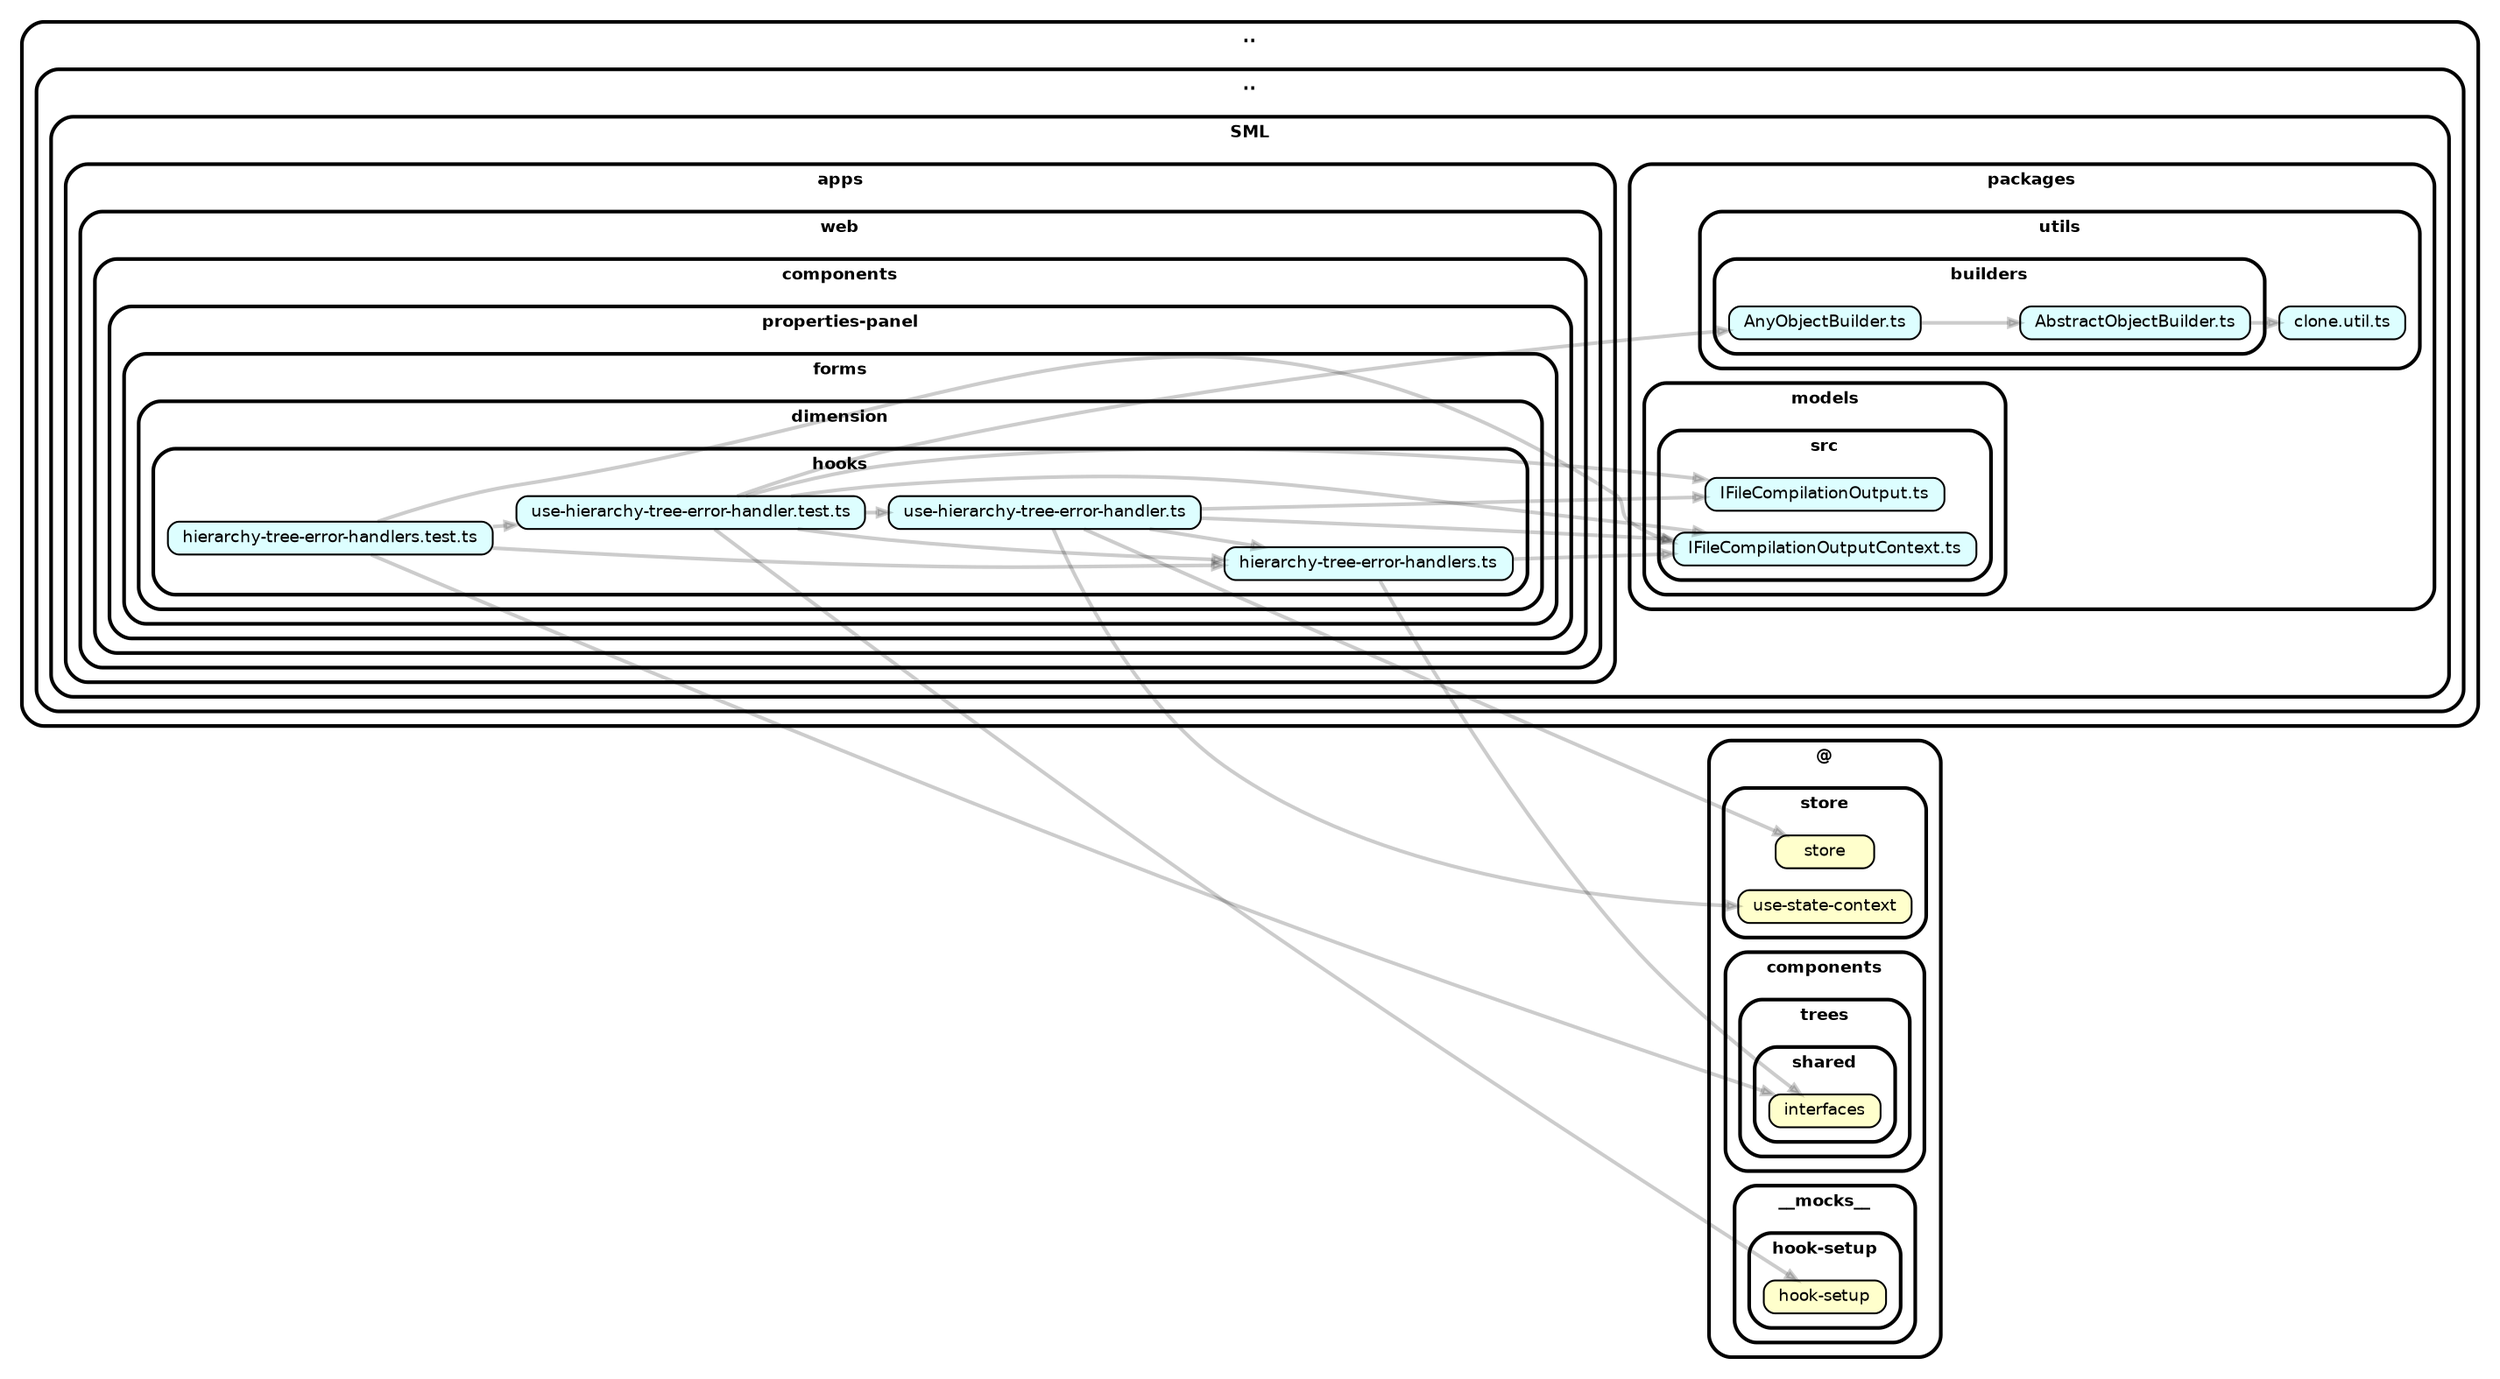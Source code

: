 strict digraph "dependency-cruiser output"{
    rankdir="LR" splines="true" overlap="false" nodesep="0.16" ranksep="0.18" fontname="Helvetica-bold" fontsize="9" style="rounded,bold,filled" fillcolor="#ffffff" compound="true"
    node [shape="box" style="rounded, filled" height="0.2" color="black" fillcolor="#ffffcc" fontcolor="black" fontname="Helvetica" fontsize="9"]
    edge [arrowhead="normal" arrowsize="0.6" penwidth="2.0" color="#00000033" fontname="Helvetica" fontsize="9"]

    subgraph "cluster_.." {label=".." subgraph "cluster_../.." {label=".." subgraph "cluster_../../SML" {label="SML" subgraph "cluster_../../SML/apps" {label="apps" subgraph "cluster_../../SML/apps/web" {label="web" subgraph "cluster_../../SML/apps/web/components" {label="components" subgraph "cluster_../../SML/apps/web/components/properties-panel" {label="properties-panel" subgraph "cluster_../../SML/apps/web/components/properties-panel/forms" {label="forms" subgraph "cluster_../../SML/apps/web/components/properties-panel/forms/dimension" {label="dimension" subgraph "cluster_../../SML/apps/web/components/properties-panel/forms/dimension/hooks" {label="hooks" "../../SML/apps/web/components/properties-panel/forms/dimension/hooks/hierarchy-tree-error-handlers.test.ts" [label=<hierarchy-tree-error-handlers.test.ts> tooltip="hierarchy-tree-error-handlers.test.ts" URL="../../SML/apps/web/components/properties-panel/forms/dimension/hooks/hierarchy-tree-error-handlers.test.ts" fillcolor="#ddfeff"] } } } } } } } } } }
    "../../SML/apps/web/components/properties-panel/forms/dimension/hooks/hierarchy-tree-error-handlers.test.ts" -> "../../SML/apps/web/components/properties-panel/forms/dimension/hooks/hierarchy-tree-error-handlers.ts"
    "../../SML/apps/web/components/properties-panel/forms/dimension/hooks/hierarchy-tree-error-handlers.test.ts" -> "../../SML/apps/web/components/properties-panel/forms/dimension/hooks/use-hierarchy-tree-error-handler.test.ts"
    "../../SML/apps/web/components/properties-panel/forms/dimension/hooks/hierarchy-tree-error-handlers.test.ts" -> "@/components/trees/shared/interfaces"
    "../../SML/apps/web/components/properties-panel/forms/dimension/hooks/hierarchy-tree-error-handlers.test.ts" -> "../../SML/packages/models/src/IFileCompilationOutputContext.ts"
    subgraph "cluster_.." {label=".." subgraph "cluster_../.." {label=".." subgraph "cluster_../../SML" {label="SML" subgraph "cluster_../../SML/apps" {label="apps" subgraph "cluster_../../SML/apps/web" {label="web" subgraph "cluster_../../SML/apps/web/components" {label="components" subgraph "cluster_../../SML/apps/web/components/properties-panel" {label="properties-panel" subgraph "cluster_../../SML/apps/web/components/properties-panel/forms" {label="forms" subgraph "cluster_../../SML/apps/web/components/properties-panel/forms/dimension" {label="dimension" subgraph "cluster_../../SML/apps/web/components/properties-panel/forms/dimension/hooks" {label="hooks" "../../SML/apps/web/components/properties-panel/forms/dimension/hooks/hierarchy-tree-error-handlers.ts" [label=<hierarchy-tree-error-handlers.ts> tooltip="hierarchy-tree-error-handlers.ts" URL="../../SML/apps/web/components/properties-panel/forms/dimension/hooks/hierarchy-tree-error-handlers.ts" fillcolor="#ddfeff"] } } } } } } } } } }
    "../../SML/apps/web/components/properties-panel/forms/dimension/hooks/hierarchy-tree-error-handlers.ts" -> "@/components/trees/shared/interfaces"
    "../../SML/apps/web/components/properties-panel/forms/dimension/hooks/hierarchy-tree-error-handlers.ts" -> "../../SML/packages/models/src/IFileCompilationOutputContext.ts"
    subgraph "cluster_.." {label=".." subgraph "cluster_../.." {label=".." subgraph "cluster_../../SML" {label="SML" subgraph "cluster_../../SML/apps" {label="apps" subgraph "cluster_../../SML/apps/web" {label="web" subgraph "cluster_../../SML/apps/web/components" {label="components" subgraph "cluster_../../SML/apps/web/components/properties-panel" {label="properties-panel" subgraph "cluster_../../SML/apps/web/components/properties-panel/forms" {label="forms" subgraph "cluster_../../SML/apps/web/components/properties-panel/forms/dimension" {label="dimension" subgraph "cluster_../../SML/apps/web/components/properties-panel/forms/dimension/hooks" {label="hooks" "../../SML/apps/web/components/properties-panel/forms/dimension/hooks/use-hierarchy-tree-error-handler.test.ts" [label=<use-hierarchy-tree-error-handler.test.ts> tooltip="use-hierarchy-tree-error-handler.test.ts" URL="../../SML/apps/web/components/properties-panel/forms/dimension/hooks/use-hierarchy-tree-error-handler.test.ts" fillcolor="#ddfeff"] } } } } } } } } } }
    "../../SML/apps/web/components/properties-panel/forms/dimension/hooks/use-hierarchy-tree-error-handler.test.ts" -> "../../SML/apps/web/components/properties-panel/forms/dimension/hooks/hierarchy-tree-error-handlers.ts"
    "../../SML/apps/web/components/properties-panel/forms/dimension/hooks/use-hierarchy-tree-error-handler.test.ts" -> "../../SML/apps/web/components/properties-panel/forms/dimension/hooks/use-hierarchy-tree-error-handler.ts"
    "../../SML/apps/web/components/properties-panel/forms/dimension/hooks/use-hierarchy-tree-error-handler.test.ts" -> "@/__mocks__/hook-setup/hook-setup"
    "../../SML/apps/web/components/properties-panel/forms/dimension/hooks/use-hierarchy-tree-error-handler.test.ts" -> "../../SML/packages/models/src/IFileCompilationOutput.ts"
    "../../SML/apps/web/components/properties-panel/forms/dimension/hooks/use-hierarchy-tree-error-handler.test.ts" -> "../../SML/packages/models/src/IFileCompilationOutputContext.ts"
    "../../SML/apps/web/components/properties-panel/forms/dimension/hooks/use-hierarchy-tree-error-handler.test.ts" -> "../../SML/packages/utils/builders/AnyObjectBuilder.ts"
    subgraph "cluster_.." {label=".." subgraph "cluster_../.." {label=".." subgraph "cluster_../../SML" {label="SML" subgraph "cluster_../../SML/apps" {label="apps" subgraph "cluster_../../SML/apps/web" {label="web" subgraph "cluster_../../SML/apps/web/components" {label="components" subgraph "cluster_../../SML/apps/web/components/properties-panel" {label="properties-panel" subgraph "cluster_../../SML/apps/web/components/properties-panel/forms" {label="forms" subgraph "cluster_../../SML/apps/web/components/properties-panel/forms/dimension" {label="dimension" subgraph "cluster_../../SML/apps/web/components/properties-panel/forms/dimension/hooks" {label="hooks" "../../SML/apps/web/components/properties-panel/forms/dimension/hooks/use-hierarchy-tree-error-handler.ts" [label=<use-hierarchy-tree-error-handler.ts> tooltip="use-hierarchy-tree-error-handler.ts" URL="../../SML/apps/web/components/properties-panel/forms/dimension/hooks/use-hierarchy-tree-error-handler.ts" fillcolor="#ddfeff"] } } } } } } } } } }
    "../../SML/apps/web/components/properties-panel/forms/dimension/hooks/use-hierarchy-tree-error-handler.ts" -> "../../SML/apps/web/components/properties-panel/forms/dimension/hooks/hierarchy-tree-error-handlers.ts"
    "../../SML/apps/web/components/properties-panel/forms/dimension/hooks/use-hierarchy-tree-error-handler.ts" -> "@/store/store"
    "../../SML/apps/web/components/properties-panel/forms/dimension/hooks/use-hierarchy-tree-error-handler.ts" -> "@/store/use-state-context"
    "../../SML/apps/web/components/properties-panel/forms/dimension/hooks/use-hierarchy-tree-error-handler.ts" -> "../../SML/packages/models/src/IFileCompilationOutput.ts"
    "../../SML/apps/web/components/properties-panel/forms/dimension/hooks/use-hierarchy-tree-error-handler.ts" -> "../../SML/packages/models/src/IFileCompilationOutputContext.ts"
    subgraph "cluster_.." {label=".." subgraph "cluster_../.." {label=".." subgraph "cluster_../../SML" {label="SML" subgraph "cluster_../../SML/packages" {label="packages" subgraph "cluster_../../SML/packages/models" {label="models" subgraph "cluster_../../SML/packages/models/src" {label="src" "../../SML/packages/models/src/IFileCompilationOutput.ts" [label=<IFileCompilationOutput.ts> tooltip="IFileCompilationOutput.ts" URL="../../SML/packages/models/src/IFileCompilationOutput.ts" fillcolor="#ddfeff"] } } } } } }
    subgraph "cluster_.." {label=".." subgraph "cluster_../.." {label=".." subgraph "cluster_../../SML" {label="SML" subgraph "cluster_../../SML/packages" {label="packages" subgraph "cluster_../../SML/packages/models" {label="models" subgraph "cluster_../../SML/packages/models/src" {label="src" "../../SML/packages/models/src/IFileCompilationOutputContext.ts" [label=<IFileCompilationOutputContext.ts> tooltip="IFileCompilationOutputContext.ts" URL="../../SML/packages/models/src/IFileCompilationOutputContext.ts" fillcolor="#ddfeff"] } } } } } }
    subgraph "cluster_.." {label=".." subgraph "cluster_../.." {label=".." subgraph "cluster_../../SML" {label="SML" subgraph "cluster_../../SML/packages" {label="packages" subgraph "cluster_../../SML/packages/utils" {label="utils" subgraph "cluster_../../SML/packages/utils/builders" {label="builders" "../../SML/packages/utils/builders/AbstractObjectBuilder.ts" [label=<AbstractObjectBuilder.ts> tooltip="AbstractObjectBuilder.ts" URL="../../SML/packages/utils/builders/AbstractObjectBuilder.ts" fillcolor="#ddfeff"] } } } } } }
    "../../SML/packages/utils/builders/AbstractObjectBuilder.ts" -> "../../SML/packages/utils/clone.util.ts"
    subgraph "cluster_.." {label=".." subgraph "cluster_../.." {label=".." subgraph "cluster_../../SML" {label="SML" subgraph "cluster_../../SML/packages" {label="packages" subgraph "cluster_../../SML/packages/utils" {label="utils" subgraph "cluster_../../SML/packages/utils/builders" {label="builders" "../../SML/packages/utils/builders/AnyObjectBuilder.ts" [label=<AnyObjectBuilder.ts> tooltip="AnyObjectBuilder.ts" URL="../../SML/packages/utils/builders/AnyObjectBuilder.ts" fillcolor="#ddfeff"] } } } } } }
    "../../SML/packages/utils/builders/AnyObjectBuilder.ts" -> "../../SML/packages/utils/builders/AbstractObjectBuilder.ts"
    subgraph "cluster_.." {label=".." subgraph "cluster_../.." {label=".." subgraph "cluster_../../SML" {label="SML" subgraph "cluster_../../SML/packages" {label="packages" subgraph "cluster_../../SML/packages/utils" {label="utils" "../../SML/packages/utils/clone.util.ts" [label=<clone.util.ts> tooltip="clone.util.ts" URL="../../SML/packages/utils/clone.util.ts" fillcolor="#ddfeff"] } } } } }
    subgraph "cluster_@" {label="@" subgraph "cluster_@/__mocks__" {label="__mocks__" subgraph "cluster_@/__mocks__/hook-setup" {label="hook-setup" "@/__mocks__/hook-setup/hook-setup" [label=<hook-setup> tooltip="hook-setup" ] } } }
    subgraph "cluster_@" {label="@" subgraph "cluster_@/components" {label="components" subgraph "cluster_@/components/trees" {label="trees" subgraph "cluster_@/components/trees/shared" {label="shared" "@/components/trees/shared/interfaces" [label=<interfaces> tooltip="interfaces" ] } } } }
    subgraph "cluster_@" {label="@" subgraph "cluster_@/store" {label="store" "@/store/store" [label=<store> tooltip="store" ] } }
    subgraph "cluster_@" {label="@" subgraph "cluster_@/store" {label="store" "@/store/use-state-context" [label=<use-state-context> tooltip="use-state-context" ] } }
}
